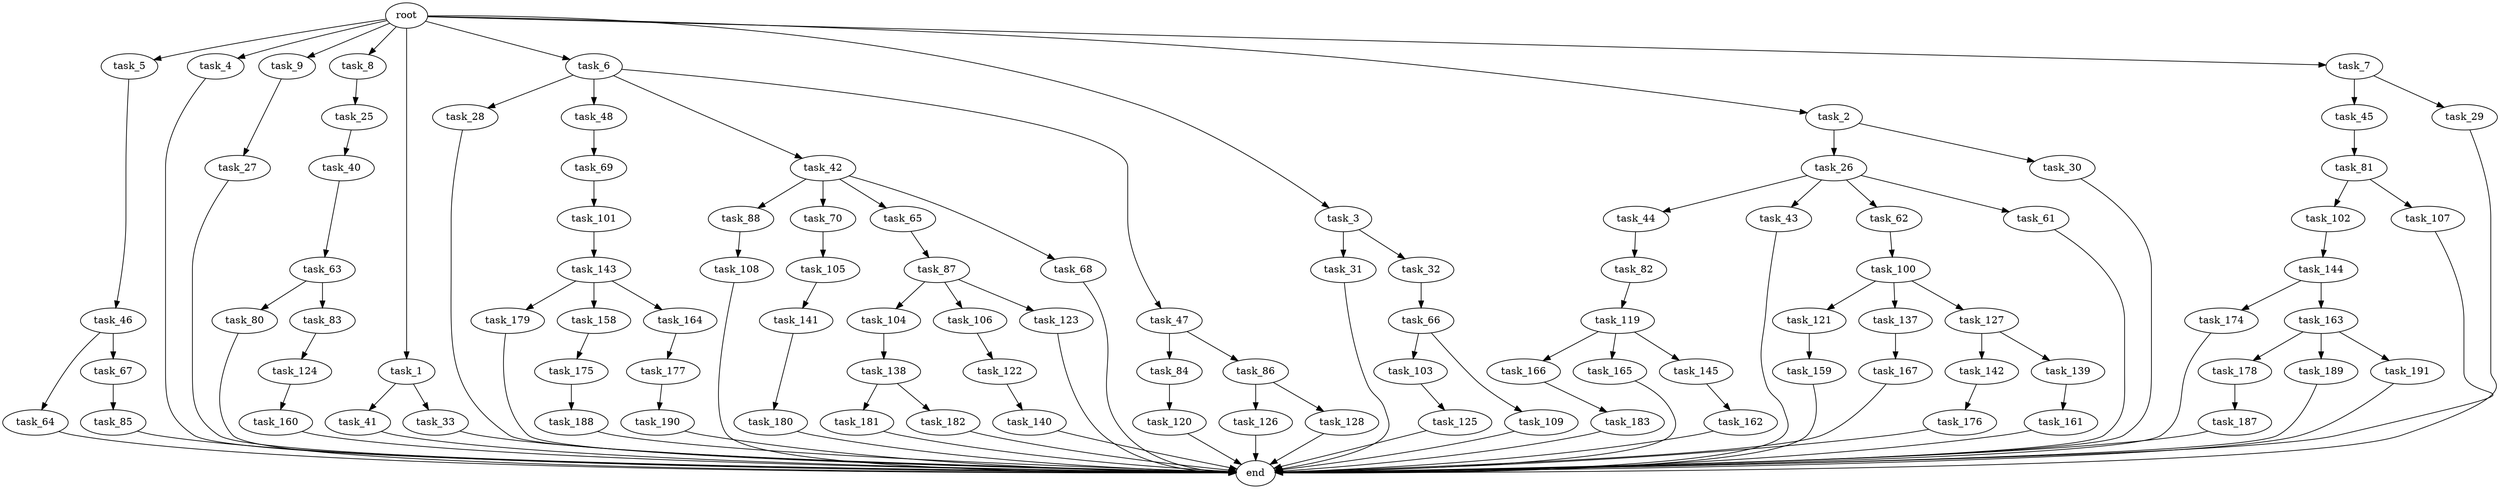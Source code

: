 digraph G {
  task_180 [size="8589934592.000000"];
  task_41 [size="2147483648.000000"];
  task_27 [size="2147483648.000000"];
  task_122 [size="4209067950.080000"];
  task_119 [size="2147483648.000000"];
  task_181 [size="343597383.680000"];
  task_182 [size="343597383.680000"];
  task_187 [size="2147483648.000000"];
  task_66 [size="5497558138.880000"];
  task_5 [size="10.240000"];
  task_4 [size="10.240000"];
  task_121 [size="5497558138.880000"];
  task_84 [size="4209067950.080000"];
  task_81 [size="2147483648.000000"];
  task_31 [size="6957847019.520000"];
  task_143 [size="5497558138.880000"];
  task_26 [size="4209067950.080000"];
  task_64 [size="5497558138.880000"];
  task_103 [size="2147483648.000000"];
  task_141 [size="1374389534.720000"];
  task_190 [size="4209067950.080000"];
  task_28 [size="773094113.280000"];
  task_88 [size="3092376453.120000"];
  task_82 [size="2147483648.000000"];
  task_9 [size="10.240000"];
  task_44 [size="3092376453.120000"];
  task_105 [size="2147483648.000000"];
  task_33 [size="2147483648.000000"];
  task_142 [size="5497558138.880000"];
  task_183 [size="6957847019.520000"];
  task_102 [size="8589934592.000000"];
  task_8 [size="10.240000"];
  task_86 [size="4209067950.080000"];
  task_160 [size="8589934592.000000"];
  task_167 [size="5497558138.880000"];
  task_179 [size="3092376453.120000"];
  task_80 [size="3092376453.120000"];
  task_166 [size="8589934592.000000"];
  task_83 [size="3092376453.120000"];
  task_1 [size="10.240000"];
  task_174 [size="8589934592.000000"];
  task_188 [size="3092376453.120000"];
  task_140 [size="8589934592.000000"];
  task_158 [size="3092376453.120000"];
  task_85 [size="6957847019.520000"];
  task_104 [size="3092376453.120000"];
  task_177 [size="3092376453.120000"];
  task_106 [size="3092376453.120000"];
  task_43 [size="3092376453.120000"];
  task_63 [size="2147483648.000000"];
  task_6 [size="10.240000"];
  task_3 [size="10.240000"];
  task_139 [size="5497558138.880000"];
  end [size="0.000000"];
  task_144 [size="773094113.280000"];
  task_70 [size="3092376453.120000"];
  task_69 [size="8589934592.000000"];
  task_176 [size="773094113.280000"];
  task_62 [size="3092376453.120000"];
  task_163 [size="8589934592.000000"];
  task_161 [size="6957847019.520000"];
  task_107 [size="8589934592.000000"];
  task_165 [size="8589934592.000000"];
  task_30 [size="4209067950.080000"];
  task_137 [size="5497558138.880000"];
  task_48 [size="773094113.280000"];
  task_108 [size="2147483648.000000"];
  task_45 [size="4209067950.080000"];
  task_46 [size="8589934592.000000"];
  task_124 [size="6957847019.520000"];
  task_32 [size="6957847019.520000"];
  task_145 [size="8589934592.000000"];
  task_125 [size="8589934592.000000"];
  task_162 [size="4209067950.080000"];
  task_2 [size="10.240000"];
  task_138 [size="6957847019.520000"];
  task_25 [size="1374389534.720000"];
  task_29 [size="4209067950.080000"];
  task_123 [size="3092376453.120000"];
  task_87 [size="3092376453.120000"];
  task_178 [size="773094113.280000"];
  task_42 [size="773094113.280000"];
  task_109 [size="2147483648.000000"];
  task_126 [size="6957847019.520000"];
  task_164 [size="3092376453.120000"];
  task_120 [size="6957847019.520000"];
  task_65 [size="3092376453.120000"];
  task_67 [size="5497558138.880000"];
  task_68 [size="3092376453.120000"];
  task_127 [size="5497558138.880000"];
  task_189 [size="773094113.280000"];
  task_128 [size="6957847019.520000"];
  root [size="0.000000"];
  task_47 [size="773094113.280000"];
  task_100 [size="343597383.680000"];
  task_191 [size="773094113.280000"];
  task_61 [size="3092376453.120000"];
  task_40 [size="8589934592.000000"];
  task_175 [size="4209067950.080000"];
  task_101 [size="6957847019.520000"];
  task_159 [size="3092376453.120000"];
  task_7 [size="10.240000"];

  task_180 -> end [size="1.000000"];
  task_41 -> end [size="1.000000"];
  task_27 -> end [size="1.000000"];
  task_122 -> task_140 [size="838860800.000000"];
  task_119 -> task_145 [size="838860800.000000"];
  task_119 -> task_165 [size="838860800.000000"];
  task_119 -> task_166 [size="838860800.000000"];
  task_181 -> end [size="1.000000"];
  task_182 -> end [size="1.000000"];
  task_187 -> end [size="1.000000"];
  task_66 -> task_109 [size="209715200.000000"];
  task_66 -> task_103 [size="209715200.000000"];
  task_5 -> task_46 [size="838860800.000000"];
  task_4 -> end [size="1.000000"];
  task_121 -> task_159 [size="301989888.000000"];
  task_84 -> task_120 [size="679477248.000000"];
  task_81 -> task_107 [size="838860800.000000"];
  task_81 -> task_102 [size="838860800.000000"];
  task_31 -> end [size="1.000000"];
  task_143 -> task_158 [size="301989888.000000"];
  task_143 -> task_179 [size="301989888.000000"];
  task_143 -> task_164 [size="301989888.000000"];
  task_26 -> task_44 [size="301989888.000000"];
  task_26 -> task_43 [size="301989888.000000"];
  task_26 -> task_62 [size="301989888.000000"];
  task_26 -> task_61 [size="301989888.000000"];
  task_64 -> end [size="1.000000"];
  task_103 -> task_125 [size="838860800.000000"];
  task_141 -> task_180 [size="838860800.000000"];
  task_190 -> end [size="1.000000"];
  task_28 -> end [size="1.000000"];
  task_88 -> task_108 [size="209715200.000000"];
  task_82 -> task_119 [size="209715200.000000"];
  task_9 -> task_27 [size="209715200.000000"];
  task_44 -> task_82 [size="209715200.000000"];
  task_105 -> task_141 [size="134217728.000000"];
  task_33 -> end [size="1.000000"];
  task_142 -> task_176 [size="75497472.000000"];
  task_183 -> end [size="1.000000"];
  task_102 -> task_144 [size="75497472.000000"];
  task_8 -> task_25 [size="134217728.000000"];
  task_86 -> task_126 [size="679477248.000000"];
  task_86 -> task_128 [size="679477248.000000"];
  task_160 -> end [size="1.000000"];
  task_167 -> end [size="1.000000"];
  task_179 -> end [size="1.000000"];
  task_80 -> end [size="1.000000"];
  task_166 -> task_183 [size="679477248.000000"];
  task_83 -> task_124 [size="679477248.000000"];
  task_1 -> task_41 [size="209715200.000000"];
  task_1 -> task_33 [size="209715200.000000"];
  task_174 -> end [size="1.000000"];
  task_188 -> end [size="1.000000"];
  task_140 -> end [size="1.000000"];
  task_158 -> task_175 [size="411041792.000000"];
  task_85 -> end [size="1.000000"];
  task_104 -> task_138 [size="679477248.000000"];
  task_177 -> task_190 [size="411041792.000000"];
  task_106 -> task_122 [size="411041792.000000"];
  task_43 -> end [size="1.000000"];
  task_63 -> task_83 [size="301989888.000000"];
  task_63 -> task_80 [size="301989888.000000"];
  task_6 -> task_47 [size="75497472.000000"];
  task_6 -> task_42 [size="75497472.000000"];
  task_6 -> task_28 [size="75497472.000000"];
  task_6 -> task_48 [size="75497472.000000"];
  task_3 -> task_31 [size="679477248.000000"];
  task_3 -> task_32 [size="679477248.000000"];
  task_139 -> task_161 [size="679477248.000000"];
  task_144 -> task_163 [size="838860800.000000"];
  task_144 -> task_174 [size="838860800.000000"];
  task_70 -> task_105 [size="209715200.000000"];
  task_69 -> task_101 [size="679477248.000000"];
  task_176 -> end [size="1.000000"];
  task_62 -> task_100 [size="33554432.000000"];
  task_163 -> task_189 [size="75497472.000000"];
  task_163 -> task_178 [size="75497472.000000"];
  task_163 -> task_191 [size="75497472.000000"];
  task_161 -> end [size="1.000000"];
  task_107 -> end [size="1.000000"];
  task_165 -> end [size="1.000000"];
  task_30 -> end [size="1.000000"];
  task_137 -> task_167 [size="536870912.000000"];
  task_48 -> task_69 [size="838860800.000000"];
  task_108 -> end [size="1.000000"];
  task_45 -> task_81 [size="209715200.000000"];
  task_46 -> task_64 [size="536870912.000000"];
  task_46 -> task_67 [size="536870912.000000"];
  task_124 -> task_160 [size="838860800.000000"];
  task_32 -> task_66 [size="536870912.000000"];
  task_145 -> task_162 [size="411041792.000000"];
  task_125 -> end [size="1.000000"];
  task_162 -> end [size="1.000000"];
  task_2 -> task_30 [size="411041792.000000"];
  task_2 -> task_26 [size="411041792.000000"];
  task_138 -> task_182 [size="33554432.000000"];
  task_138 -> task_181 [size="33554432.000000"];
  task_25 -> task_40 [size="838860800.000000"];
  task_29 -> end [size="1.000000"];
  task_123 -> end [size="1.000000"];
  task_87 -> task_104 [size="301989888.000000"];
  task_87 -> task_106 [size="301989888.000000"];
  task_87 -> task_123 [size="301989888.000000"];
  task_178 -> task_187 [size="209715200.000000"];
  task_42 -> task_70 [size="301989888.000000"];
  task_42 -> task_65 [size="301989888.000000"];
  task_42 -> task_88 [size="301989888.000000"];
  task_42 -> task_68 [size="301989888.000000"];
  task_109 -> end [size="1.000000"];
  task_126 -> end [size="1.000000"];
  task_164 -> task_177 [size="301989888.000000"];
  task_120 -> end [size="1.000000"];
  task_65 -> task_87 [size="301989888.000000"];
  task_67 -> task_85 [size="679477248.000000"];
  task_68 -> end [size="1.000000"];
  task_127 -> task_142 [size="536870912.000000"];
  task_127 -> task_139 [size="536870912.000000"];
  task_189 -> end [size="1.000000"];
  task_128 -> end [size="1.000000"];
  root -> task_8 [size="1.000000"];
  root -> task_2 [size="1.000000"];
  root -> task_5 [size="1.000000"];
  root -> task_4 [size="1.000000"];
  root -> task_9 [size="1.000000"];
  root -> task_1 [size="1.000000"];
  root -> task_7 [size="1.000000"];
  root -> task_6 [size="1.000000"];
  root -> task_3 [size="1.000000"];
  task_47 -> task_84 [size="411041792.000000"];
  task_47 -> task_86 [size="411041792.000000"];
  task_100 -> task_121 [size="536870912.000000"];
  task_100 -> task_127 [size="536870912.000000"];
  task_100 -> task_137 [size="536870912.000000"];
  task_191 -> end [size="1.000000"];
  task_61 -> end [size="1.000000"];
  task_40 -> task_63 [size="209715200.000000"];
  task_175 -> task_188 [size="301989888.000000"];
  task_101 -> task_143 [size="536870912.000000"];
  task_159 -> end [size="1.000000"];
  task_7 -> task_45 [size="411041792.000000"];
  task_7 -> task_29 [size="411041792.000000"];
}
